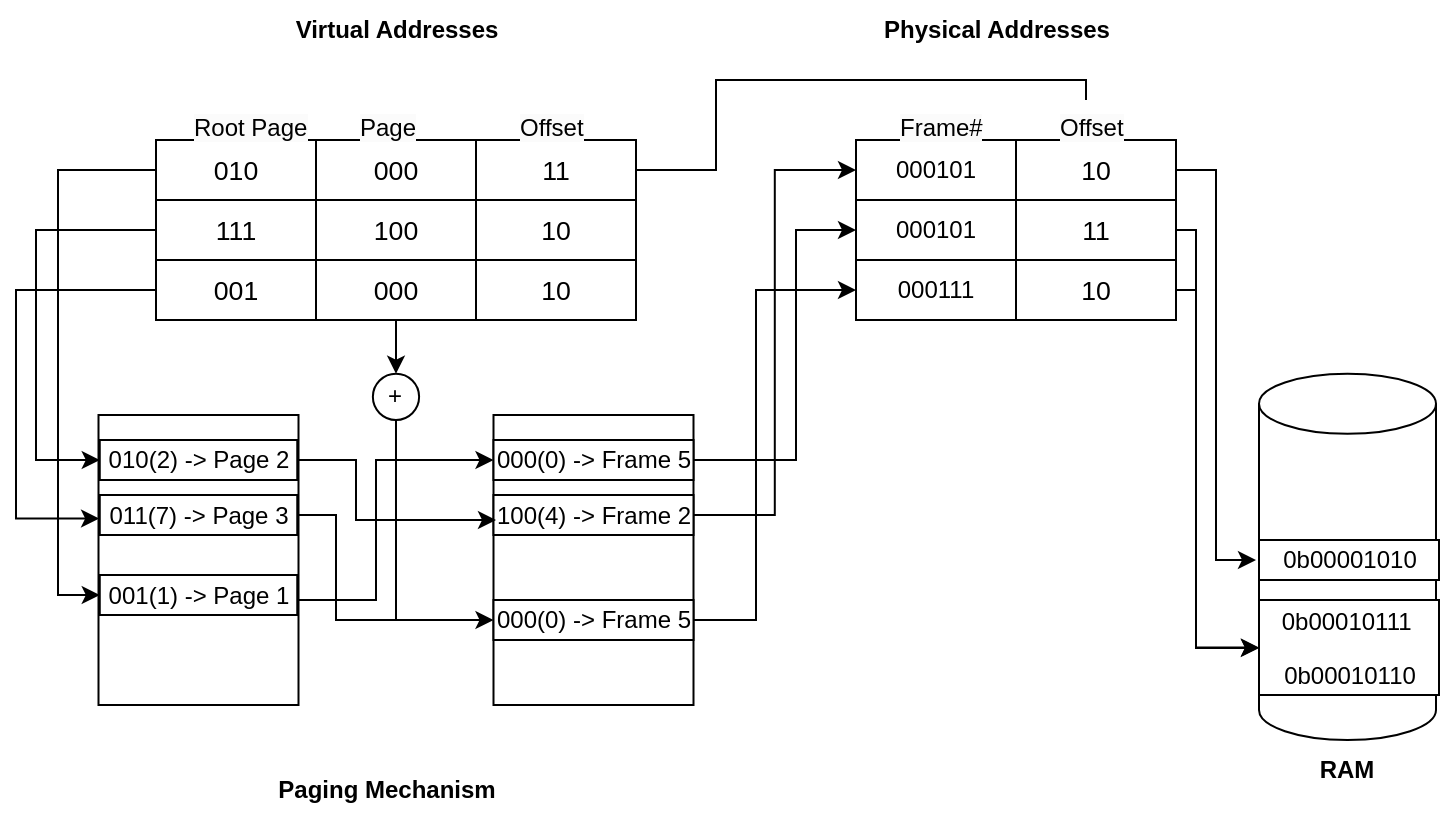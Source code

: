 <mxfile version="26.1.0">
  <diagram name="Page-1" id="JYd7VuVYJrpqhSNy5vfS">
    <mxGraphModel dx="955" dy="1710" grid="1" gridSize="10" guides="1" tooltips="1" connect="1" arrows="1" fold="1" page="1" pageScale="1" pageWidth="827" pageHeight="1169" math="0" shadow="0">
      <root>
        <mxCell id="0" />
        <mxCell id="1" parent="0" />
        <mxCell id="CYZHYOJTytUa2xAVi5BT-55" style="edgeStyle=orthogonalEdgeStyle;rounded=0;orthogonalLoop=1;jettySize=auto;html=1;entryX=0;entryY=0.5;entryDx=0;entryDy=0;" edge="1" parent="1" source="CYZHYOJTytUa2xAVi5BT-1" target="CYZHYOJTytUa2xAVi5BT-49">
          <mxGeometry relative="1" as="geometry">
            <Array as="points">
              <mxPoint x="51" y="65" />
              <mxPoint x="51" y="278" />
            </Array>
          </mxGeometry>
        </mxCell>
        <mxCell id="CYZHYOJTytUa2xAVi5BT-1" value="&lt;span data-sheets-root=&quot;1&quot; style=&quot;font-size:10pt;font-family:Arial;font-style:normal;&quot;&gt;010&lt;/span&gt;" style="rounded=0;whiteSpace=wrap;html=1;" vertex="1" parent="1">
          <mxGeometry x="100" y="50" width="80" height="30" as="geometry" />
        </mxCell>
        <mxCell id="CYZHYOJTytUa2xAVi5BT-2" value="&lt;span data-sheets-root=&quot;1&quot; style=&quot;font-size:10pt;font-family:Arial;font-style:normal;&quot;&gt;000&lt;/span&gt;" style="rounded=0;whiteSpace=wrap;html=1;" vertex="1" parent="1">
          <mxGeometry x="180" y="50" width="80" height="30" as="geometry" />
        </mxCell>
        <mxCell id="CYZHYOJTytUa2xAVi5BT-66" style="edgeStyle=orthogonalEdgeStyle;rounded=0;orthogonalLoop=1;jettySize=auto;html=1;entryX=0;entryY=0.5;entryDx=0;entryDy=0;" edge="1" parent="1" source="CYZHYOJTytUa2xAVi5BT-3" target="CYZHYOJTytUa2xAVi5BT-65">
          <mxGeometry relative="1" as="geometry">
            <Array as="points">
              <mxPoint x="40" y="95" />
              <mxPoint x="40" y="210" />
            </Array>
          </mxGeometry>
        </mxCell>
        <mxCell id="CYZHYOJTytUa2xAVi5BT-3" value="&lt;font face=&quot;Arial&quot;&gt;&lt;span style=&quot;font-size: 13.333px; font-weight: 400;&quot;&gt;111&lt;/span&gt;&lt;/font&gt;" style="rounded=0;whiteSpace=wrap;html=1;fontStyle=1" vertex="1" parent="1">
          <mxGeometry x="100" y="80" width="80" height="30" as="geometry" />
        </mxCell>
        <mxCell id="CYZHYOJTytUa2xAVi5BT-4" value="&lt;span style=&quot;font-family: Arial; font-size: 13.333px; font-weight: 400;&quot;&gt;100&lt;/span&gt;" style="rounded=0;whiteSpace=wrap;html=1;fontStyle=1" vertex="1" parent="1">
          <mxGeometry x="180" y="80" width="80" height="30" as="geometry" />
        </mxCell>
        <mxCell id="CYZHYOJTytUa2xAVi5BT-67" style="edgeStyle=orthogonalEdgeStyle;rounded=0;orthogonalLoop=1;jettySize=auto;html=1;entryX=0.357;entryY=0.997;entryDx=0;entryDy=0;entryPerimeter=0;" edge="1" parent="1" source="CYZHYOJTytUa2xAVi5BT-5" target="CYZHYOJTytUa2xAVi5BT-48">
          <mxGeometry relative="1" as="geometry">
            <mxPoint x="30" y="240" as="targetPoint" />
            <Array as="points">
              <mxPoint x="30" y="125" />
              <mxPoint x="30" y="239" />
            </Array>
          </mxGeometry>
        </mxCell>
        <mxCell id="CYZHYOJTytUa2xAVi5BT-5" value="&lt;span data-sheets-root=&quot;1&quot; style=&quot;font-size:10pt;font-family:Arial;font-style:normal;&quot;&gt;001&lt;/span&gt;" style="rounded=0;whiteSpace=wrap;html=1;" vertex="1" parent="1">
          <mxGeometry x="100" y="110" width="80" height="30" as="geometry" />
        </mxCell>
        <mxCell id="CYZHYOJTytUa2xAVi5BT-79" style="edgeStyle=orthogonalEdgeStyle;rounded=0;orthogonalLoop=1;jettySize=auto;html=1;" edge="1" parent="1" source="CYZHYOJTytUa2xAVi5BT-6" target="CYZHYOJTytUa2xAVi5BT-78">
          <mxGeometry relative="1" as="geometry" />
        </mxCell>
        <mxCell id="CYZHYOJTytUa2xAVi5BT-6" value="&lt;span data-sheets-root=&quot;1&quot; style=&quot;font-size:10pt;font-family:Arial;font-style:normal;&quot;&gt;000&lt;/span&gt;" style="rounded=0;whiteSpace=wrap;html=1;" vertex="1" parent="1">
          <mxGeometry x="180" y="110" width="80" height="30" as="geometry" />
        </mxCell>
        <mxCell id="CYZHYOJTytUa2xAVi5BT-9" value="&lt;b&gt;Virtual Addresses&lt;/b&gt;" style="text;html=1;align=center;verticalAlign=middle;resizable=0;points=[];autosize=1;strokeColor=none;fillColor=none;" vertex="1" parent="1">
          <mxGeometry x="160" y="-20" width="120" height="30" as="geometry" />
        </mxCell>
        <mxCell id="CYZHYOJTytUa2xAVi5BT-10" value="&lt;span style=&quot;forced-color-adjust: none; color: rgb(0, 0, 0); font-family: Helvetica; font-size: 12px; font-style: normal; font-variant-ligatures: normal; font-variant-caps: normal; letter-spacing: normal; orphans: 2; text-align: center; text-indent: 0px; text-transform: none; widows: 2; word-spacing: 0px; -webkit-text-stroke-width: 0px; white-space: nowrap; background-color: rgb(251, 251, 251); text-decoration-thickness: initial; text-decoration-style: initial; text-decoration-color: initial;&quot;&gt;Root Page&lt;/span&gt;" style="text;whiteSpace=wrap;html=1;" vertex="1" parent="1">
          <mxGeometry x="117" y="30" width="46" height="20" as="geometry" />
        </mxCell>
        <mxCell id="CYZHYOJTytUa2xAVi5BT-11" value="&lt;span style=&quot;color: rgb(0, 0, 0); font-family: Helvetica; font-size: 12px; font-style: normal; font-variant-ligatures: normal; font-variant-caps: normal; font-weight: 400; letter-spacing: normal; orphans: 2; text-align: center; text-indent: 0px; text-transform: none; widows: 2; word-spacing: 0px; -webkit-text-stroke-width: 0px; white-space: nowrap; background-color: rgb(251, 251, 251); text-decoration-thickness: initial; text-decoration-style: initial; text-decoration-color: initial; float: none; display: inline !important;&quot;&gt;Page&lt;/span&gt;" style="text;whiteSpace=wrap;html=1;" vertex="1" parent="1">
          <mxGeometry x="200" y="30" width="30" height="20" as="geometry" />
        </mxCell>
        <mxCell id="CYZHYOJTytUa2xAVi5BT-28" value="&lt;b&gt;Physical Addresses&lt;/b&gt;" style="text;html=1;align=center;verticalAlign=middle;resizable=0;points=[];autosize=1;strokeColor=none;fillColor=none;" vertex="1" parent="1">
          <mxGeometry x="450" y="-20" width="140" height="30" as="geometry" />
        </mxCell>
        <mxCell id="CYZHYOJTytUa2xAVi5BT-58" style="edgeStyle=orthogonalEdgeStyle;rounded=0;orthogonalLoop=1;jettySize=auto;html=1;endArrow=none;startFill=0;" edge="1" parent="1" source="CYZHYOJTytUa2xAVi5BT-31" target="CYZHYOJTytUa2xAVi5BT-46">
          <mxGeometry relative="1" as="geometry">
            <Array as="points">
              <mxPoint x="380" y="65" />
              <mxPoint x="380" y="20" />
              <mxPoint x="565" y="20" />
            </Array>
          </mxGeometry>
        </mxCell>
        <mxCell id="CYZHYOJTytUa2xAVi5BT-31" value="&lt;span data-sheets-root=&quot;1&quot; style=&quot;font-size:10pt;font-family:Arial;font-style:normal;&quot;&gt;11&lt;/span&gt;" style="rounded=0;whiteSpace=wrap;html=1;" vertex="1" parent="1">
          <mxGeometry x="260" y="50" width="80" height="30" as="geometry" />
        </mxCell>
        <mxCell id="CYZHYOJTytUa2xAVi5BT-32" value="&lt;span style=&quot;font-family: Arial; font-size: 13.333px; font-weight: 400;&quot;&gt;10&lt;/span&gt;" style="rounded=0;whiteSpace=wrap;html=1;fontStyle=1" vertex="1" parent="1">
          <mxGeometry x="260" y="80" width="80" height="30" as="geometry" />
        </mxCell>
        <mxCell id="CYZHYOJTytUa2xAVi5BT-33" value="&lt;span data-sheets-root=&quot;1&quot; style=&quot;font-size:10pt;font-family:Arial;font-style:normal;&quot;&gt;10&lt;/span&gt;" style="rounded=0;whiteSpace=wrap;html=1;" vertex="1" parent="1">
          <mxGeometry x="260" y="110" width="80" height="30" as="geometry" />
        </mxCell>
        <mxCell id="CYZHYOJTytUa2xAVi5BT-34" value="&lt;span style=&quot;color: rgb(0, 0, 0); font-family: Helvetica; font-size: 12px; font-style: normal; font-variant-ligatures: normal; font-variant-caps: normal; font-weight: 400; letter-spacing: normal; orphans: 2; text-align: center; text-indent: 0px; text-transform: none; widows: 2; word-spacing: 0px; -webkit-text-stroke-width: 0px; white-space: nowrap; background-color: rgb(251, 251, 251); text-decoration-thickness: initial; text-decoration-style: initial; text-decoration-color: initial; float: none; display: inline !important;&quot;&gt;Offset&lt;/span&gt;" style="text;whiteSpace=wrap;html=1;" vertex="1" parent="1">
          <mxGeometry x="280" y="30" width="30" height="20" as="geometry" />
        </mxCell>
        <mxCell id="CYZHYOJTytUa2xAVi5BT-36" value="&lt;p data-pm-slice=&quot;1 1 [&amp;quot;list&amp;quot;,{&amp;quot;spread&amp;quot;:false,&amp;quot;start&amp;quot;:2131,&amp;quot;end&amp;quot;:2402},&amp;quot;regular_list_item&amp;quot;,{&amp;quot;start&amp;quot;:2328,&amp;quot;end&amp;quot;:2402}]&quot;&gt;000101&lt;/p&gt;" style="rounded=0;whiteSpace=wrap;html=1;" vertex="1" parent="1">
          <mxGeometry x="450" y="50" width="80" height="30" as="geometry" />
        </mxCell>
        <mxCell id="CYZHYOJTytUa2xAVi5BT-38" value="&lt;span style=&quot;font-weight: normal;&quot;&gt;000101&lt;/span&gt;" style="rounded=0;whiteSpace=wrap;html=1;fontStyle=1" vertex="1" parent="1">
          <mxGeometry x="450" y="80" width="80" height="30" as="geometry" />
        </mxCell>
        <mxCell id="CYZHYOJTytUa2xAVi5BT-40" value="&lt;p data-pm-slice=&quot;1 1 [&amp;quot;list&amp;quot;,{&amp;quot;spread&amp;quot;:false,&amp;quot;start&amp;quot;:2740,&amp;quot;end&amp;quot;:3011},&amp;quot;regular_list_item&amp;quot;,{&amp;quot;start&amp;quot;:2937,&amp;quot;end&amp;quot;:3011}]&quot;&gt;000111&lt;/p&gt;" style="rounded=0;whiteSpace=wrap;html=1;" vertex="1" parent="1">
          <mxGeometry x="450" y="110" width="80" height="30" as="geometry" />
        </mxCell>
        <mxCell id="CYZHYOJTytUa2xAVi5BT-42" value="&lt;span style=&quot;color: rgb(0, 0, 0); font-family: Helvetica; font-size: 12px; font-style: normal; font-variant-ligatures: normal; font-variant-caps: normal; font-weight: 400; letter-spacing: normal; orphans: 2; text-align: center; text-indent: 0px; text-transform: none; widows: 2; word-spacing: 0px; -webkit-text-stroke-width: 0px; white-space: nowrap; background-color: rgb(251, 251, 251); text-decoration-thickness: initial; text-decoration-style: initial; text-decoration-color: initial; float: none; display: inline !important;&quot;&gt;Frame#&lt;/span&gt;" style="text;whiteSpace=wrap;html=1;" vertex="1" parent="1">
          <mxGeometry x="470" y="30" width="30" height="20" as="geometry" />
        </mxCell>
        <mxCell id="CYZHYOJTytUa2xAVi5BT-61" style="edgeStyle=orthogonalEdgeStyle;rounded=0;orthogonalLoop=1;jettySize=auto;html=1;exitX=1;exitY=0.5;exitDx=0;exitDy=0;" edge="1" parent="1" source="CYZHYOJTytUa2xAVi5BT-43">
          <mxGeometry relative="1" as="geometry">
            <mxPoint x="650" y="260" as="targetPoint" />
            <Array as="points">
              <mxPoint x="630" y="65" />
              <mxPoint x="630" y="260" />
            </Array>
          </mxGeometry>
        </mxCell>
        <mxCell id="CYZHYOJTytUa2xAVi5BT-43" value="&lt;span data-sheets-root=&quot;1&quot; style=&quot;font-size:10pt;font-family:Arial;font-style:normal;&quot;&gt;10&lt;/span&gt;" style="rounded=0;whiteSpace=wrap;html=1;" vertex="1" parent="1">
          <mxGeometry x="530" y="50" width="80" height="30" as="geometry" />
        </mxCell>
        <mxCell id="CYZHYOJTytUa2xAVi5BT-76" style="edgeStyle=orthogonalEdgeStyle;rounded=0;orthogonalLoop=1;jettySize=auto;html=1;entryX=0;entryY=0.5;entryDx=0;entryDy=0;" edge="1" parent="1" source="CYZHYOJTytUa2xAVi5BT-44" target="CYZHYOJTytUa2xAVi5BT-75">
          <mxGeometry relative="1" as="geometry">
            <mxPoint x="610" y="360" as="targetPoint" />
            <Array as="points">
              <mxPoint x="620" y="95" />
              <mxPoint x="620" y="304" />
            </Array>
          </mxGeometry>
        </mxCell>
        <mxCell id="CYZHYOJTytUa2xAVi5BT-44" value="&lt;span style=&quot;font-family: Arial; font-size: 13.333px; font-weight: 400;&quot;&gt;11&lt;/span&gt;" style="rounded=0;whiteSpace=wrap;html=1;fontStyle=1" vertex="1" parent="1">
          <mxGeometry x="530" y="80" width="80" height="30" as="geometry" />
        </mxCell>
        <mxCell id="CYZHYOJTytUa2xAVi5BT-77" style="edgeStyle=orthogonalEdgeStyle;rounded=0;orthogonalLoop=1;jettySize=auto;html=1;" edge="1" parent="1" source="CYZHYOJTytUa2xAVi5BT-45" target="CYZHYOJTytUa2xAVi5BT-75">
          <mxGeometry relative="1" as="geometry">
            <Array as="points">
              <mxPoint x="620" y="125" />
              <mxPoint x="620" y="304" />
            </Array>
          </mxGeometry>
        </mxCell>
        <mxCell id="CYZHYOJTytUa2xAVi5BT-45" value="&lt;span data-sheets-root=&quot;1&quot; style=&quot;font-size:10pt;font-family:Arial;font-style:normal;&quot;&gt;10&lt;/span&gt;" style="rounded=0;whiteSpace=wrap;html=1;" vertex="1" parent="1">
          <mxGeometry x="530" y="110" width="80" height="30" as="geometry" />
        </mxCell>
        <mxCell id="CYZHYOJTytUa2xAVi5BT-46" value="&lt;span style=&quot;color: rgb(0, 0, 0); font-family: Helvetica; font-size: 12px; font-style: normal; font-variant-ligatures: normal; font-variant-caps: normal; font-weight: 400; letter-spacing: normal; orphans: 2; text-align: center; text-indent: 0px; text-transform: none; widows: 2; word-spacing: 0px; -webkit-text-stroke-width: 0px; white-space: nowrap; background-color: rgb(251, 251, 251); text-decoration-thickness: initial; text-decoration-style: initial; text-decoration-color: initial; float: none; display: inline !important;&quot;&gt;Offset&lt;/span&gt;" style="text;whiteSpace=wrap;html=1;" vertex="1" parent="1">
          <mxGeometry x="550" y="30" width="30" height="20" as="geometry" />
        </mxCell>
        <mxCell id="CYZHYOJTytUa2xAVi5BT-48" value="" style="rounded=0;whiteSpace=wrap;html=1;rotation=90;" vertex="1" parent="1">
          <mxGeometry x="48.75" y="210" width="145" height="100" as="geometry" />
        </mxCell>
        <mxCell id="CYZHYOJTytUa2xAVi5BT-56" style="edgeStyle=orthogonalEdgeStyle;rounded=0;orthogonalLoop=1;jettySize=auto;html=1;" edge="1" parent="1" source="CYZHYOJTytUa2xAVi5BT-49" target="CYZHYOJTytUa2xAVi5BT-68">
          <mxGeometry relative="1" as="geometry">
            <Array as="points">
              <mxPoint x="210" y="280" />
              <mxPoint x="210" y="210" />
            </Array>
          </mxGeometry>
        </mxCell>
        <mxCell id="CYZHYOJTytUa2xAVi5BT-49" value="001(1) -&amp;gt; Page 1" style="rounded=0;whiteSpace=wrap;html=1;" vertex="1" parent="1">
          <mxGeometry x="71.88" y="267.5" width="98.75" height="20" as="geometry" />
        </mxCell>
        <mxCell id="CYZHYOJTytUa2xAVi5BT-50" value="" style="rounded=0;whiteSpace=wrap;html=1;rotation=90;" vertex="1" parent="1">
          <mxGeometry x="246.25" y="210" width="145" height="100" as="geometry" />
        </mxCell>
        <mxCell id="CYZHYOJTytUa2xAVi5BT-57" style="edgeStyle=orthogonalEdgeStyle;rounded=0;orthogonalLoop=1;jettySize=auto;html=1;entryX=0;entryY=0.5;entryDx=0;entryDy=0;" edge="1" parent="1" source="CYZHYOJTytUa2xAVi5BT-51" target="CYZHYOJTytUa2xAVi5BT-36">
          <mxGeometry relative="1" as="geometry">
            <mxPoint x="440" y="65" as="targetPoint" />
          </mxGeometry>
        </mxCell>
        <mxCell id="CYZHYOJTytUa2xAVi5BT-51" value="100(4) -&amp;gt; Frame 2" style="rounded=0;whiteSpace=wrap;html=1;" vertex="1" parent="1">
          <mxGeometry x="268.75" y="227.5" width="100" height="20" as="geometry" />
        </mxCell>
        <mxCell id="CYZHYOJTytUa2xAVi5BT-52" value="" style="shape=cylinder3;whiteSpace=wrap;html=1;boundedLbl=1;backgroundOutline=1;size=15;" vertex="1" parent="1">
          <mxGeometry x="651.5" y="166.87" width="88.5" height="183.13" as="geometry" />
        </mxCell>
        <mxCell id="CYZHYOJTytUa2xAVi5BT-53" value="&lt;b&gt;RAM&lt;/b&gt;" style="text;html=1;align=center;verticalAlign=middle;resizable=0;points=[];autosize=1;strokeColor=none;fillColor=none;" vertex="1" parent="1">
          <mxGeometry x="670" y="350" width="50" height="30" as="geometry" />
        </mxCell>
        <mxCell id="CYZHYOJTytUa2xAVi5BT-54" value="&lt;b&gt;Paging Mechanism&lt;/b&gt;" style="text;html=1;align=center;verticalAlign=middle;resizable=0;points=[];autosize=1;strokeColor=none;fillColor=none;" vertex="1" parent="1">
          <mxGeometry x="150" y="360" width="130" height="30" as="geometry" />
        </mxCell>
        <mxCell id="CYZHYOJTytUa2xAVi5BT-62" value="&lt;p data-pm-slice=&quot;1 1 [&amp;quot;list&amp;quot;,{&amp;quot;spread&amp;quot;:false,&amp;quot;start&amp;quot;:2131,&amp;quot;end&amp;quot;:2402},&amp;quot;regular_list_item&amp;quot;,{&amp;quot;start&amp;quot;:2328,&amp;quot;end&amp;quot;:2402}]&quot;&gt;&lt;span&gt;0b00001010&lt;/span&gt;&lt;/p&gt;" style="rounded=0;whiteSpace=wrap;html=1;fontStyle=0" vertex="1" parent="1">
          <mxGeometry x="651.5" y="250" width="90" height="20" as="geometry" />
        </mxCell>
        <mxCell id="CYZHYOJTytUa2xAVi5BT-70" style="edgeStyle=orthogonalEdgeStyle;rounded=0;orthogonalLoop=1;jettySize=auto;html=1;entryX=0;entryY=0.5;entryDx=0;entryDy=0;" edge="1" parent="1" source="CYZHYOJTytUa2xAVi5BT-64" target="CYZHYOJTytUa2xAVi5BT-69">
          <mxGeometry relative="1" as="geometry">
            <Array as="points">
              <mxPoint x="190" y="238" />
              <mxPoint x="190" y="290" />
            </Array>
          </mxGeometry>
        </mxCell>
        <mxCell id="CYZHYOJTytUa2xAVi5BT-64" value="011(7) -&amp;gt; Page 3" style="rounded=0;whiteSpace=wrap;html=1;" vertex="1" parent="1">
          <mxGeometry x="71.88" y="227.5" width="98.75" height="20" as="geometry" />
        </mxCell>
        <mxCell id="CYZHYOJTytUa2xAVi5BT-71" style="edgeStyle=orthogonalEdgeStyle;rounded=0;orthogonalLoop=1;jettySize=auto;html=1;exitX=1;exitY=0.5;exitDx=0;exitDy=0;" edge="1" parent="1" source="CYZHYOJTytUa2xAVi5BT-65">
          <mxGeometry relative="1" as="geometry">
            <mxPoint x="270" y="240" as="targetPoint" />
            <Array as="points">
              <mxPoint x="200" y="210" />
              <mxPoint x="200" y="240" />
            </Array>
          </mxGeometry>
        </mxCell>
        <mxCell id="CYZHYOJTytUa2xAVi5BT-65" value="010(2) -&amp;gt; Page 2" style="rounded=0;whiteSpace=wrap;html=1;" vertex="1" parent="1">
          <mxGeometry x="71.88" y="200" width="98.75" height="20" as="geometry" />
        </mxCell>
        <mxCell id="CYZHYOJTytUa2xAVi5BT-72" style="edgeStyle=orthogonalEdgeStyle;rounded=0;orthogonalLoop=1;jettySize=auto;html=1;entryX=0;entryY=0.5;entryDx=0;entryDy=0;" edge="1" parent="1" source="CYZHYOJTytUa2xAVi5BT-68" target="CYZHYOJTytUa2xAVi5BT-38">
          <mxGeometry relative="1" as="geometry">
            <Array as="points">
              <mxPoint x="420" y="210" />
              <mxPoint x="420" y="95" />
            </Array>
          </mxGeometry>
        </mxCell>
        <mxCell id="CYZHYOJTytUa2xAVi5BT-68" value="000(0) -&amp;gt; Frame 5" style="rounded=0;whiteSpace=wrap;html=1;" vertex="1" parent="1">
          <mxGeometry x="268.75" y="200" width="100" height="20" as="geometry" />
        </mxCell>
        <mxCell id="CYZHYOJTytUa2xAVi5BT-73" style="edgeStyle=orthogonalEdgeStyle;rounded=0;orthogonalLoop=1;jettySize=auto;html=1;entryX=0;entryY=0.5;entryDx=0;entryDy=0;" edge="1" parent="1" source="CYZHYOJTytUa2xAVi5BT-69" target="CYZHYOJTytUa2xAVi5BT-40">
          <mxGeometry relative="1" as="geometry">
            <Array as="points">
              <mxPoint x="400" y="290" />
              <mxPoint x="400" y="125" />
            </Array>
          </mxGeometry>
        </mxCell>
        <mxCell id="CYZHYOJTytUa2xAVi5BT-69" value="000(0) -&amp;gt; Frame 5" style="rounded=0;whiteSpace=wrap;html=1;" vertex="1" parent="1">
          <mxGeometry x="268.75" y="280" width="100" height="20" as="geometry" />
        </mxCell>
        <mxCell id="CYZHYOJTytUa2xAVi5BT-75" value="&lt;p data-pm-slice=&quot;1 1 [&amp;quot;list&amp;quot;,{&amp;quot;spread&amp;quot;:false,&amp;quot;start&amp;quot;:2740,&amp;quot;end&amp;quot;:3011},&amp;quot;regular_list_item&amp;quot;,{&amp;quot;start&amp;quot;:2937,&amp;quot;end&amp;quot;:3011}]&quot;&gt;0b00010111&amp;nbsp;&lt;/p&gt;&lt;p data-pm-slice=&quot;1 1 [&amp;quot;list&amp;quot;,{&amp;quot;spread&amp;quot;:false,&amp;quot;start&amp;quot;:2740,&amp;quot;end&amp;quot;:3011},&amp;quot;regular_list_item&amp;quot;,{&amp;quot;start&amp;quot;:2937,&amp;quot;end&amp;quot;:3011}]&quot;&gt;0b00010110&lt;/p&gt;" style="rounded=0;whiteSpace=wrap;html=1;" vertex="1" parent="1">
          <mxGeometry x="651.5" y="280" width="90" height="47.5" as="geometry" />
        </mxCell>
        <mxCell id="CYZHYOJTytUa2xAVi5BT-80" style="edgeStyle=orthogonalEdgeStyle;rounded=0;orthogonalLoop=1;jettySize=auto;html=1;exitX=0.5;exitY=1;exitDx=0;exitDy=0;endArrow=none;startFill=0;" edge="1" parent="1" source="CYZHYOJTytUa2xAVi5BT-78">
          <mxGeometry relative="1" as="geometry">
            <mxPoint x="220" y="290" as="targetPoint" />
          </mxGeometry>
        </mxCell>
        <mxCell id="CYZHYOJTytUa2xAVi5BT-78" value="+" style="ellipse;whiteSpace=wrap;html=1;aspect=fixed;" vertex="1" parent="1">
          <mxGeometry x="208.43" y="166.87" width="23.13" height="23.13" as="geometry" />
        </mxCell>
      </root>
    </mxGraphModel>
  </diagram>
</mxfile>
